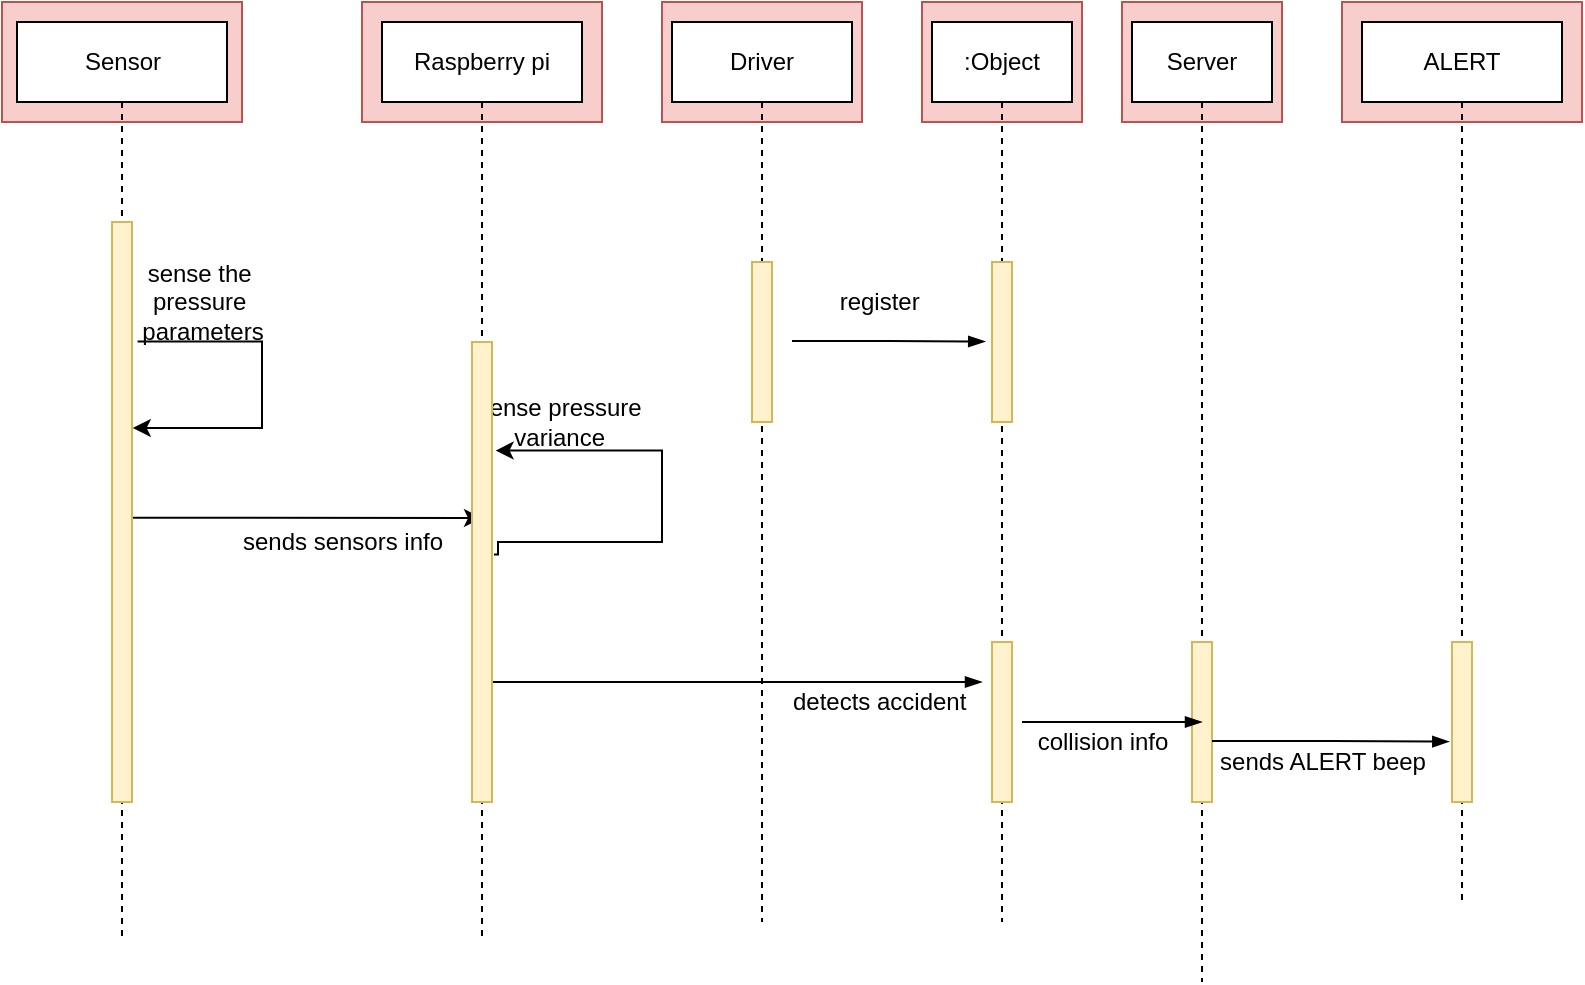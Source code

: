 <mxfile version="19.0.2" type="github">
  <diagram id="kgpKYQtTHZ0yAKxKKP6v" name="Page-1">
    <mxGraphModel dx="944" dy="490" grid="1" gridSize="10" guides="1" tooltips="1" connect="1" arrows="1" fold="1" page="1" pageScale="1" pageWidth="850" pageHeight="1100" math="0" shadow="0">
      <root>
        <mxCell id="0" />
        <mxCell id="1" parent="0" />
        <mxCell id="0raNL6PWexiLqV6Pb0n8-3" value="Sensor&amp;nbsp;" style="rounded=0;whiteSpace=wrap;html=1;fillColor=#f8cecc;strokeColor=#b85450;" vertex="1" parent="1">
          <mxGeometry x="40" y="70" width="120" height="60" as="geometry" />
        </mxCell>
        <mxCell id="0raNL6PWexiLqV6Pb0n8-4" value="Raspberry pi&lt;br&gt;" style="rounded=0;whiteSpace=wrap;html=1;fillColor=#f8cecc;strokeColor=#b85450;" vertex="1" parent="1">
          <mxGeometry x="220" y="70" width="120" height="60" as="geometry" />
        </mxCell>
        <mxCell id="0raNL6PWexiLqV6Pb0n8-6" value="Driver&amp;nbsp;" style="rounded=0;whiteSpace=wrap;html=1;fillColor=#f8cecc;strokeColor=#b85450;" vertex="1" parent="1">
          <mxGeometry x="370" y="70" width="100" height="60" as="geometry" />
        </mxCell>
        <mxCell id="0raNL6PWexiLqV6Pb0n8-7" value="save me&amp;nbsp;" style="rounded=0;whiteSpace=wrap;html=1;fillColor=#f8cecc;strokeColor=#b85450;" vertex="1" parent="1">
          <mxGeometry x="500" y="70" width="80" height="60" as="geometry" />
        </mxCell>
        <mxCell id="0raNL6PWexiLqV6Pb0n8-8" value="server" style="rounded=0;whiteSpace=wrap;html=1;fillColor=#f8cecc;strokeColor=#b85450;" vertex="1" parent="1">
          <mxGeometry x="600" y="70" width="80" height="60" as="geometry" />
        </mxCell>
        <mxCell id="0raNL6PWexiLqV6Pb0n8-9" value="Alert" style="rounded=0;whiteSpace=wrap;html=1;fillColor=#f8cecc;strokeColor=#b85450;" vertex="1" parent="1">
          <mxGeometry x="710" y="70" width="120" height="60" as="geometry" />
        </mxCell>
        <mxCell id="0raNL6PWexiLqV6Pb0n8-22" value="sense the&amp;nbsp;&lt;br&gt;pressure&amp;nbsp;&lt;br&gt;parameters" style="text;html=1;align=center;verticalAlign=middle;resizable=0;points=[];autosize=1;strokeColor=none;fillColor=none;" vertex="1" parent="1">
          <mxGeometry x="100" y="195" width="80" height="50" as="geometry" />
        </mxCell>
        <mxCell id="0raNL6PWexiLqV6Pb0n8-23" value="" style="endArrow=classic;html=1;rounded=0;exitX=1.04;exitY=0.51;exitDx=0;exitDy=0;exitPerimeter=0;" edge="1" parent="1" source="0raNL6PWexiLqV6Pb0n8-20">
          <mxGeometry width="50" height="50" relative="1" as="geometry">
            <mxPoint x="460" y="340" as="sourcePoint" />
            <mxPoint x="280" y="328" as="targetPoint" />
          </mxGeometry>
        </mxCell>
        <mxCell id="0raNL6PWexiLqV6Pb0n8-24" value="sends sensors info" style="text;html=1;align=center;verticalAlign=middle;resizable=0;points=[];autosize=1;strokeColor=none;fillColor=none;" vertex="1" parent="1">
          <mxGeometry x="150" y="330" width="120" height="20" as="geometry" />
        </mxCell>
        <mxCell id="0raNL6PWexiLqV6Pb0n8-28" value="sense pressure&amp;nbsp;&lt;br&gt;variance&amp;nbsp;" style="text;html=1;align=center;verticalAlign=middle;resizable=0;points=[];autosize=1;strokeColor=none;fillColor=none;" vertex="1" parent="1">
          <mxGeometry x="270" y="265" width="100" height="30" as="geometry" />
        </mxCell>
        <mxCell id="0raNL6PWexiLqV6Pb0n8-29" value="" style="edgeStyle=elbowEdgeStyle;fontSize=12;html=1;endArrow=blockThin;endFill=1;rounded=0;" edge="1" parent="1">
          <mxGeometry width="160" relative="1" as="geometry">
            <mxPoint x="350" y="410" as="sourcePoint" />
            <mxPoint x="530" y="410" as="targetPoint" />
            <Array as="points">
              <mxPoint x="285" y="529.5" />
            </Array>
          </mxGeometry>
        </mxCell>
        <mxCell id="0raNL6PWexiLqV6Pb0n8-30" value="detects accident&amp;nbsp;" style="text;html=1;align=center;verticalAlign=middle;resizable=0;points=[];autosize=1;strokeColor=none;fillColor=none;" vertex="1" parent="1">
          <mxGeometry x="425" y="410" width="110" height="20" as="geometry" />
        </mxCell>
        <mxCell id="0raNL6PWexiLqV6Pb0n8-31" value="" style="edgeStyle=elbowEdgeStyle;fontSize=12;html=1;endArrow=blockThin;endFill=1;rounded=0;entryX=-0.34;entryY=0.497;entryDx=0;entryDy=0;entryPerimeter=0;" edge="1" parent="1" target="0raNL6PWexiLqV6Pb0n8-11">
          <mxGeometry width="160" relative="1" as="geometry">
            <mxPoint x="435" y="239.5" as="sourcePoint" />
            <mxPoint x="525" y="239.5" as="targetPoint" />
          </mxGeometry>
        </mxCell>
        <mxCell id="0raNL6PWexiLqV6Pb0n8-32" value="register&amp;nbsp;" style="text;html=1;align=center;verticalAlign=middle;resizable=0;points=[];autosize=1;strokeColor=none;fillColor=none;" vertex="1" parent="1">
          <mxGeometry x="450" y="210" width="60" height="20" as="geometry" />
        </mxCell>
        <mxCell id="0raNL6PWexiLqV6Pb0n8-33" value="Sensor" style="shape=umlLifeline;perimeter=lifelinePerimeter;whiteSpace=wrap;html=1;container=1;collapsible=0;recursiveResize=0;outlineConnect=0;" vertex="1" parent="1">
          <mxGeometry x="47.5" y="80" width="105" height="460" as="geometry" />
        </mxCell>
        <mxCell id="0raNL6PWexiLqV6Pb0n8-20" value="" style="html=1;points=[];perimeter=orthogonalPerimeter;fillColor=#fff2cc;strokeColor=#d6b656;" vertex="1" parent="0raNL6PWexiLqV6Pb0n8-33">
          <mxGeometry x="47.5" y="100" width="10" height="290" as="geometry" />
        </mxCell>
        <mxCell id="0raNL6PWexiLqV6Pb0n8-21" value="" style="edgeStyle=segmentEdgeStyle;endArrow=classic;html=1;rounded=0;exitX=1.28;exitY=0.206;exitDx=0;exitDy=0;exitPerimeter=0;entryX=1.04;entryY=0.355;entryDx=0;entryDy=0;entryPerimeter=0;" edge="1" parent="0raNL6PWexiLqV6Pb0n8-33" source="0raNL6PWexiLqV6Pb0n8-20" target="0raNL6PWexiLqV6Pb0n8-20">
          <mxGeometry width="50" height="50" relative="1" as="geometry">
            <mxPoint x="412.5" y="280" as="sourcePoint" />
            <mxPoint x="55.5" y="230" as="targetPoint" />
            <Array as="points">
              <mxPoint x="122.5" y="160" />
              <mxPoint x="122.5" y="203" />
            </Array>
          </mxGeometry>
        </mxCell>
        <mxCell id="0raNL6PWexiLqV6Pb0n8-34" value="Raspberry pi" style="shape=umlLifeline;perimeter=lifelinePerimeter;whiteSpace=wrap;html=1;container=1;collapsible=0;recursiveResize=0;outlineConnect=0;" vertex="1" parent="1">
          <mxGeometry x="230" y="80" width="100" height="460" as="geometry" />
        </mxCell>
        <mxCell id="0raNL6PWexiLqV6Pb0n8-5" value="" style="html=1;points=[];perimeter=orthogonalPerimeter;fillColor=#fff2cc;strokeColor=#d6b656;" vertex="1" parent="0raNL6PWexiLqV6Pb0n8-34">
          <mxGeometry x="45" y="160" width="10" height="230" as="geometry" />
        </mxCell>
        <mxCell id="0raNL6PWexiLqV6Pb0n8-27" value="" style="edgeStyle=segmentEdgeStyle;endArrow=classic;html=1;rounded=0;exitX=1.1;exitY=0.462;exitDx=0;exitDy=0;exitPerimeter=0;entryX=1.18;entryY=0.236;entryDx=0;entryDy=0;entryPerimeter=0;" edge="1" parent="0raNL6PWexiLqV6Pb0n8-34" source="0raNL6PWexiLqV6Pb0n8-5" target="0raNL6PWexiLqV6Pb0n8-5">
          <mxGeometry width="50" height="50" relative="1" as="geometry">
            <mxPoint x="230" y="260" as="sourcePoint" />
            <mxPoint x="280" y="210" as="targetPoint" />
            <Array as="points">
              <mxPoint x="58" y="266" />
              <mxPoint x="58" y="260" />
              <mxPoint x="140" y="260" />
              <mxPoint x="140" y="214" />
            </Array>
          </mxGeometry>
        </mxCell>
        <mxCell id="0raNL6PWexiLqV6Pb0n8-35" value="Driver" style="shape=umlLifeline;perimeter=lifelinePerimeter;whiteSpace=wrap;html=1;container=1;collapsible=0;recursiveResize=0;outlineConnect=0;" vertex="1" parent="1">
          <mxGeometry x="375" y="80" width="90" height="450" as="geometry" />
        </mxCell>
        <mxCell id="0raNL6PWexiLqV6Pb0n8-10" value="" style="html=1;points=[];perimeter=orthogonalPerimeter;fillColor=#fff2cc;strokeColor=#d6b656;" vertex="1" parent="0raNL6PWexiLqV6Pb0n8-35">
          <mxGeometry x="40" y="120" width="10" height="80" as="geometry" />
        </mxCell>
        <mxCell id="0raNL6PWexiLqV6Pb0n8-36" value=":Object" style="shape=umlLifeline;perimeter=lifelinePerimeter;whiteSpace=wrap;html=1;container=1;collapsible=0;recursiveResize=0;outlineConnect=0;" vertex="1" parent="1">
          <mxGeometry x="505" y="80" width="70" height="450" as="geometry" />
        </mxCell>
        <mxCell id="0raNL6PWexiLqV6Pb0n8-11" value="" style="html=1;points=[];perimeter=orthogonalPerimeter;fillColor=#fff2cc;strokeColor=#d6b656;" vertex="1" parent="0raNL6PWexiLqV6Pb0n8-36">
          <mxGeometry x="30" y="120" width="10" height="80" as="geometry" />
        </mxCell>
        <mxCell id="0raNL6PWexiLqV6Pb0n8-12" value="" style="html=1;points=[];perimeter=orthogonalPerimeter;fillColor=#fff2cc;strokeColor=#d6b656;" vertex="1" parent="0raNL6PWexiLqV6Pb0n8-36">
          <mxGeometry x="30" y="310" width="10" height="80" as="geometry" />
        </mxCell>
        <mxCell id="0raNL6PWexiLqV6Pb0n8-37" value="Server" style="shape=umlLifeline;perimeter=lifelinePerimeter;whiteSpace=wrap;html=1;container=1;collapsible=0;recursiveResize=0;outlineConnect=0;" vertex="1" parent="1">
          <mxGeometry x="605" y="80" width="70" height="480" as="geometry" />
        </mxCell>
        <mxCell id="0raNL6PWexiLqV6Pb0n8-13" value="" style="html=1;points=[];perimeter=orthogonalPerimeter;fillColor=#fff2cc;strokeColor=#d6b656;" vertex="1" parent="0raNL6PWexiLqV6Pb0n8-37">
          <mxGeometry x="30" y="310" width="10" height="80" as="geometry" />
        </mxCell>
        <mxCell id="0raNL6PWexiLqV6Pb0n8-38" value="ALERT" style="shape=umlLifeline;perimeter=lifelinePerimeter;whiteSpace=wrap;html=1;container=1;collapsible=0;recursiveResize=0;outlineConnect=0;" vertex="1" parent="1">
          <mxGeometry x="720" y="80" width="100" height="440" as="geometry" />
        </mxCell>
        <mxCell id="0raNL6PWexiLqV6Pb0n8-14" value="" style="html=1;points=[];perimeter=orthogonalPerimeter;fillColor=#fff2cc;strokeColor=#d6b656;" vertex="1" parent="0raNL6PWexiLqV6Pb0n8-38">
          <mxGeometry x="45" y="310" width="10" height="80" as="geometry" />
        </mxCell>
        <mxCell id="0raNL6PWexiLqV6Pb0n8-41" value="" style="edgeStyle=elbowEdgeStyle;fontSize=12;html=1;endArrow=blockThin;endFill=1;rounded=0;entryX=-0.136;entryY=0.623;entryDx=0;entryDy=0;entryPerimeter=0;" edge="1" parent="0raNL6PWexiLqV6Pb0n8-38" target="0raNL6PWexiLqV6Pb0n8-14">
          <mxGeometry width="160" relative="1" as="geometry">
            <mxPoint x="-75" y="359.55" as="sourcePoint" />
            <mxPoint x="85" y="359.55" as="targetPoint" />
          </mxGeometry>
        </mxCell>
        <mxCell id="0raNL6PWexiLqV6Pb0n8-39" value="" style="edgeStyle=elbowEdgeStyle;fontSize=12;html=1;endArrow=blockThin;endFill=1;rounded=0;" edge="1" parent="1">
          <mxGeometry width="160" relative="1" as="geometry">
            <mxPoint x="550" y="430" as="sourcePoint" />
            <mxPoint x="640" y="430" as="targetPoint" />
            <Array as="points">
              <mxPoint x="630" y="430" />
            </Array>
          </mxGeometry>
        </mxCell>
        <mxCell id="0raNL6PWexiLqV6Pb0n8-40" value="collision info" style="text;html=1;align=center;verticalAlign=middle;resizable=0;points=[];autosize=1;strokeColor=none;fillColor=none;" vertex="1" parent="1">
          <mxGeometry x="550" y="430" width="80" height="20" as="geometry" />
        </mxCell>
        <mxCell id="0raNL6PWexiLqV6Pb0n8-42" value="sends ALERT beep" style="text;html=1;align=center;verticalAlign=middle;resizable=0;points=[];autosize=1;strokeColor=none;fillColor=none;" vertex="1" parent="1">
          <mxGeometry x="640" y="440" width="120" height="20" as="geometry" />
        </mxCell>
      </root>
    </mxGraphModel>
  </diagram>
</mxfile>
